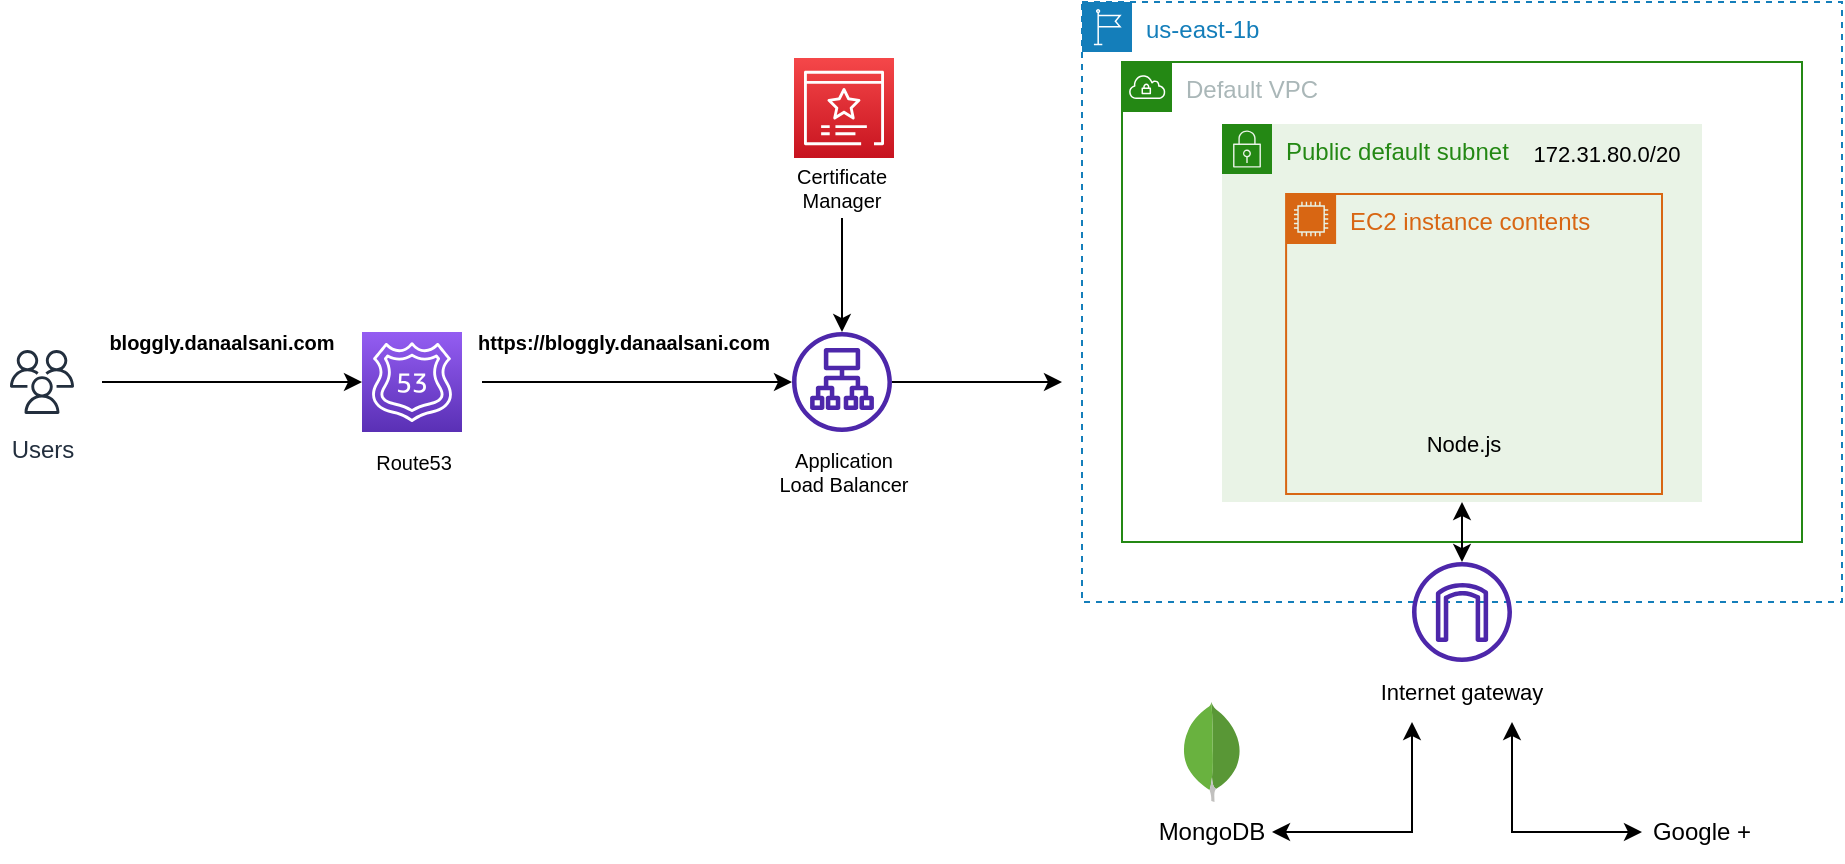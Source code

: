 <mxfile version="20.2.8" type="device"><diagram id="4G9S4yhWnFLPzJTWQ7Ob" name="Page-1"><mxGraphModel dx="1888" dy="481" grid="1" gridSize="10" guides="1" tooltips="1" connect="1" arrows="1" fold="1" page="1" pageScale="1" pageWidth="850" pageHeight="1100" math="0" shadow="0"><root><mxCell id="0"/><mxCell id="1" parent="0"/><mxCell id="R6smcRGstrfQBXa_-DsX-1" value="Users" style="sketch=0;outlineConnect=0;fontColor=#232F3E;gradientColor=none;strokeColor=#232F3E;fillColor=#ffffff;dashed=0;verticalLabelPosition=bottom;verticalAlign=top;align=center;html=1;fontSize=12;fontStyle=0;aspect=fixed;shape=mxgraph.aws4.resourceIcon;resIcon=mxgraph.aws4.users;" parent="1" vertex="1"><mxGeometry x="-120" y="200" width="40" height="40" as="geometry"/></mxCell><mxCell id="R6smcRGstrfQBXa_-DsX-2" value="&lt;b&gt;&lt;font style=&quot;font-size: 10px;&quot;&gt;https://bloggly.danaalsani.com&lt;/font&gt;&lt;/b&gt;" style="text;html=1;strokeColor=none;fillColor=none;align=center;verticalAlign=middle;whiteSpace=wrap;rounded=0;" parent="1" vertex="1"><mxGeometry x="121" y="190" width="140" height="20" as="geometry"/></mxCell><mxCell id="R6smcRGstrfQBXa_-DsX-3" value="" style="endArrow=classic;html=1;rounded=0;fontSize=10;" parent="1" target="R6smcRGstrfQBXa_-DsX-4" edge="1"><mxGeometry width="50" height="50" relative="1" as="geometry"><mxPoint x="120" y="220" as="sourcePoint"/><mxPoint x="250" y="230" as="targetPoint"/></mxGeometry></mxCell><mxCell id="R6smcRGstrfQBXa_-DsX-4" value="" style="sketch=0;outlineConnect=0;fontColor=#232F3E;gradientColor=none;fillColor=#4D27AA;strokeColor=none;dashed=0;verticalLabelPosition=bottom;verticalAlign=top;align=center;html=1;fontSize=12;fontStyle=0;aspect=fixed;pointerEvents=1;shape=mxgraph.aws4.application_load_balancer;" parent="1" vertex="1"><mxGeometry x="275" y="195" width="50" height="50" as="geometry"/></mxCell><mxCell id="R6smcRGstrfQBXa_-DsX-5" value="Application&lt;br&gt;Load Balancer" style="text;html=1;strokeColor=none;fillColor=none;align=center;verticalAlign=middle;whiteSpace=wrap;rounded=0;fontSize=10;" parent="1" vertex="1"><mxGeometry x="266" y="250" width="70" height="30" as="geometry"/></mxCell><mxCell id="R6smcRGstrfQBXa_-DsX-6" value="" style="sketch=0;points=[[0,0,0],[0.25,0,0],[0.5,0,0],[0.75,0,0],[1,0,0],[0,1,0],[0.25,1,0],[0.5,1,0],[0.75,1,0],[1,1,0],[0,0.25,0],[0,0.5,0],[0,0.75,0],[1,0.25,0],[1,0.5,0],[1,0.75,0]];outlineConnect=0;fontColor=#232F3E;gradientColor=#F54749;gradientDirection=north;fillColor=#C7131F;strokeColor=#ffffff;dashed=0;verticalLabelPosition=bottom;verticalAlign=top;align=center;html=1;fontSize=12;fontStyle=0;aspect=fixed;shape=mxgraph.aws4.resourceIcon;resIcon=mxgraph.aws4.certificate_manager_3;" parent="1" vertex="1"><mxGeometry x="276" y="58" width="50" height="50" as="geometry"/></mxCell><mxCell id="R6smcRGstrfQBXa_-DsX-7" value="Certificate Manager" style="text;html=1;strokeColor=none;fillColor=none;align=center;verticalAlign=middle;whiteSpace=wrap;rounded=0;fontSize=10;" parent="1" vertex="1"><mxGeometry x="270" y="108" width="60" height="30" as="geometry"/></mxCell><mxCell id="R6smcRGstrfQBXa_-DsX-8" value="" style="endArrow=classic;html=1;rounded=0;fontSize=10;exitX=0.5;exitY=1;exitDx=0;exitDy=0;" parent="1" source="R6smcRGstrfQBXa_-DsX-7" target="R6smcRGstrfQBXa_-DsX-4" edge="1"><mxGeometry width="50" height="50" relative="1" as="geometry"><mxPoint x="380" y="190" as="sourcePoint"/><mxPoint x="430" y="140" as="targetPoint"/></mxGeometry></mxCell><mxCell id="R6smcRGstrfQBXa_-DsX-42" value="" style="shape=image;html=1;verticalAlign=top;verticalLabelPosition=bottom;labelBackgroundColor=#ffffff;imageAspect=0;aspect=fixed;image=https://cdn3.iconfinder.com/data/icons/picons-social/57/80-google-plus-128.png" parent="1" vertex="1"><mxGeometry x="700" y="380" width="55" height="55" as="geometry"/></mxCell><mxCell id="R6smcRGstrfQBXa_-DsX-43" value="Google +" style="text;html=1;strokeColor=none;fillColor=none;align=center;verticalAlign=middle;whiteSpace=wrap;rounded=0;" parent="1" vertex="1"><mxGeometry x="700" y="430" width="60" height="30" as="geometry"/></mxCell><mxCell id="R6smcRGstrfQBXa_-DsX-44" value="" style="dashed=0;outlineConnect=0;html=1;align=center;labelPosition=center;verticalLabelPosition=bottom;verticalAlign=top;shape=mxgraph.weblogos.mongodb" parent="1" vertex="1"><mxGeometry x="470" y="380" width="30" height="50" as="geometry"/></mxCell><mxCell id="R6smcRGstrfQBXa_-DsX-45" value="MongoDB" style="text;html=1;strokeColor=none;fillColor=none;align=center;verticalAlign=middle;whiteSpace=wrap;rounded=0;" parent="1" vertex="1"><mxGeometry x="455" y="430" width="60" height="30" as="geometry"/></mxCell><mxCell id="R6smcRGstrfQBXa_-DsX-46" value="Default VPC" style="points=[[0,0],[0.25,0],[0.5,0],[0.75,0],[1,0],[1,0.25],[1,0.5],[1,0.75],[1,1],[0.75,1],[0.5,1],[0.25,1],[0,1],[0,0.75],[0,0.5],[0,0.25]];outlineConnect=0;gradientColor=none;html=1;whiteSpace=wrap;fontSize=12;fontStyle=0;container=1;pointerEvents=0;collapsible=0;recursiveResize=0;shape=mxgraph.aws4.group;grIcon=mxgraph.aws4.group_vpc;strokeColor=#248814;fillColor=none;verticalAlign=top;align=left;spacingLeft=30;fontColor=#AAB7B8;dashed=0;" parent="1" vertex="1"><mxGeometry x="440" y="60" width="340" height="240" as="geometry"/></mxCell><mxCell id="R6smcRGstrfQBXa_-DsX-47" value="us-east-1b" style="points=[[0,0],[0.25,0],[0.5,0],[0.75,0],[1,0],[1,0.25],[1,0.5],[1,0.75],[1,1],[0.75,1],[0.5,1],[0.25,1],[0,1],[0,0.75],[0,0.5],[0,0.25]];outlineConnect=0;gradientColor=none;html=1;whiteSpace=wrap;fontSize=12;fontStyle=0;container=1;pointerEvents=0;collapsible=0;recursiveResize=0;shape=mxgraph.aws4.group;grIcon=mxgraph.aws4.group_region;strokeColor=#147EBA;fillColor=none;verticalAlign=top;align=left;spacingLeft=30;fontColor=#147EBA;dashed=1;" parent="1" vertex="1"><mxGeometry x="420" y="30" width="380" height="300" as="geometry"/></mxCell><mxCell id="R6smcRGstrfQBXa_-DsX-48" value="Public default subnet" style="points=[[0,0],[0.25,0],[0.5,0],[0.75,0],[1,0],[1,0.25],[1,0.5],[1,0.75],[1,1],[0.75,1],[0.5,1],[0.25,1],[0,1],[0,0.75],[0,0.5],[0,0.25]];outlineConnect=0;gradientColor=none;html=1;whiteSpace=wrap;fontSize=12;fontStyle=0;container=1;pointerEvents=0;collapsible=0;recursiveResize=0;shape=mxgraph.aws4.group;grIcon=mxgraph.aws4.group_security_group;grStroke=0;strokeColor=#248814;fillColor=#E9F3E6;verticalAlign=top;align=left;spacingLeft=30;fontColor=#248814;dashed=0;" parent="R6smcRGstrfQBXa_-DsX-47" vertex="1"><mxGeometry x="70" y="61" width="240" height="189" as="geometry"/></mxCell><mxCell id="R6smcRGstrfQBXa_-DsX-49" value="EC2 instance contents" style="points=[[0,0],[0.25,0],[0.5,0],[0.75,0],[1,0],[1,0.25],[1,0.5],[1,0.75],[1,1],[0.75,1],[0.5,1],[0.25,1],[0,1],[0,0.75],[0,0.5],[0,0.25]];outlineConnect=0;gradientColor=none;html=1;whiteSpace=wrap;fontSize=12;fontStyle=0;container=1;pointerEvents=0;collapsible=0;recursiveResize=0;shape=mxgraph.aws4.group;grIcon=mxgraph.aws4.group_ec2_instance_contents;strokeColor=#D86613;fillColor=none;verticalAlign=top;align=left;spacingLeft=30;fontColor=#D86613;dashed=0;" parent="R6smcRGstrfQBXa_-DsX-48" vertex="1"><mxGeometry x="32.05" y="35" width="187.95" height="150" as="geometry"/></mxCell><mxCell id="R6smcRGstrfQBXa_-DsX-50" value="" style="shape=image;html=1;verticalAlign=top;verticalLabelPosition=bottom;labelBackgroundColor=#ffffff;imageAspect=0;aspect=fixed;image=https://cdn0.iconfinder.com/data/icons/long-shadow-web-icons/512/nodejs-128.png" parent="R6smcRGstrfQBXa_-DsX-49" vertex="1"><mxGeometry x="53.97" y="40" width="70" height="70" as="geometry"/></mxCell><mxCell id="R6smcRGstrfQBXa_-DsX-51" value="Node.js" style="text;html=1;strokeColor=none;fillColor=none;align=center;verticalAlign=middle;whiteSpace=wrap;rounded=0;fontSize=11;" parent="R6smcRGstrfQBXa_-DsX-49" vertex="1"><mxGeometry x="58.97" y="110" width="60" height="30" as="geometry"/></mxCell><mxCell id="R6smcRGstrfQBXa_-DsX-52" value="172.31.80.0/20" style="text;html=1;strokeColor=none;fillColor=none;align=center;verticalAlign=middle;whiteSpace=wrap;rounded=0;fontSize=11;" parent="R6smcRGstrfQBXa_-DsX-47" vertex="1"><mxGeometry x="230" y="61" width="65" height="30" as="geometry"/></mxCell><mxCell id="R6smcRGstrfQBXa_-DsX-53" value="&lt;font style=&quot;font-size: 11px;&quot;&gt;Internet gateway&lt;/font&gt;" style="text;html=1;strokeColor=none;fillColor=none;align=center;verticalAlign=middle;whiteSpace=wrap;rounded=0;fontSize=11;" parent="1" vertex="1"><mxGeometry x="560" y="360" width="100" height="30" as="geometry"/></mxCell><mxCell id="R6smcRGstrfQBXa_-DsX-54" value="" style="sketch=0;outlineConnect=0;fontColor=#232F3E;gradientColor=none;fillColor=#4D27AA;strokeColor=none;dashed=0;verticalLabelPosition=bottom;verticalAlign=top;align=center;html=1;fontSize=12;fontStyle=0;aspect=fixed;pointerEvents=1;shape=mxgraph.aws4.internet_gateway;" parent="1" vertex="1"><mxGeometry x="585" y="310" width="50" height="50" as="geometry"/></mxCell><mxCell id="R6smcRGstrfQBXa_-DsX-55" value="" style="endArrow=classic;startArrow=classic;html=1;rounded=0;fontSize=11;" parent="1" source="R6smcRGstrfQBXa_-DsX-54" target="R6smcRGstrfQBXa_-DsX-48" edge="1"><mxGeometry width="50" height="50" relative="1" as="geometry"><mxPoint x="410" y="290" as="sourcePoint"/><mxPoint x="460" y="240" as="targetPoint"/></mxGeometry></mxCell><mxCell id="R6smcRGstrfQBXa_-DsX-58" value="" style="endArrow=classic;html=1;rounded=0;fontSize=10;" parent="1" source="R6smcRGstrfQBXa_-DsX-4" edge="1"><mxGeometry width="50" height="50" relative="1" as="geometry"><mxPoint x="290" y="300" as="sourcePoint"/><mxPoint x="410" y="220" as="targetPoint"/></mxGeometry></mxCell><mxCell id="mx7w1PnuwgWtWxqCl1EB-2" value="" style="endArrow=classic;startArrow=classic;html=1;rounded=0;entryX=0.25;entryY=1;entryDx=0;entryDy=0;exitX=1;exitY=0.5;exitDx=0;exitDy=0;" edge="1" parent="1" source="R6smcRGstrfQBXa_-DsX-45" target="R6smcRGstrfQBXa_-DsX-53"><mxGeometry width="50" height="50" relative="1" as="geometry"><mxPoint x="570" y="460" as="sourcePoint"/><mxPoint x="620" y="410" as="targetPoint"/><Array as="points"><mxPoint x="585" y="445"/></Array></mxGeometry></mxCell><mxCell id="mx7w1PnuwgWtWxqCl1EB-5" value="" style="endArrow=classic;startArrow=classic;html=1;rounded=0;entryX=0.75;entryY=1;entryDx=0;entryDy=0;" edge="1" parent="1" target="R6smcRGstrfQBXa_-DsX-53"><mxGeometry width="50" height="50" relative="1" as="geometry"><mxPoint x="700" y="445" as="sourcePoint"/><mxPoint x="660" y="435" as="targetPoint"/><Array as="points"><mxPoint x="635" y="445"/></Array></mxGeometry></mxCell><mxCell id="mx7w1PnuwgWtWxqCl1EB-6" value="" style="sketch=0;points=[[0,0,0],[0.25,0,0],[0.5,0,0],[0.75,0,0],[1,0,0],[0,1,0],[0.25,1,0],[0.5,1,0],[0.75,1,0],[1,1,0],[0,0.25,0],[0,0.5,0],[0,0.75,0],[1,0.25,0],[1,0.5,0],[1,0.75,0]];outlineConnect=0;fontColor=#232F3E;gradientColor=#945DF2;gradientDirection=north;fillColor=#5A30B5;strokeColor=#ffffff;dashed=0;verticalLabelPosition=bottom;verticalAlign=top;align=center;html=1;fontSize=12;fontStyle=0;aspect=fixed;shape=mxgraph.aws4.resourceIcon;resIcon=mxgraph.aws4.route_53;" vertex="1" parent="1"><mxGeometry x="60" y="195" width="50" height="50" as="geometry"/></mxCell><mxCell id="mx7w1PnuwgWtWxqCl1EB-7" value="&lt;b&gt;&lt;font style=&quot;font-size: 10px;&quot;&gt;bloggly.danaalsani.com&lt;/font&gt;&lt;/b&gt;" style="text;html=1;strokeColor=none;fillColor=none;align=center;verticalAlign=middle;whiteSpace=wrap;rounded=0;" vertex="1" parent="1"><mxGeometry x="-80" y="192.5" width="140" height="15" as="geometry"/></mxCell><mxCell id="mx7w1PnuwgWtWxqCl1EB-8" value="" style="endArrow=classic;html=1;rounded=0;entryX=0;entryY=0.5;entryDx=0;entryDy=0;entryPerimeter=0;" edge="1" parent="1" target="mx7w1PnuwgWtWxqCl1EB-6"><mxGeometry width="50" height="50" relative="1" as="geometry"><mxPoint x="-70" y="220" as="sourcePoint"/><mxPoint x="10" y="220" as="targetPoint"/></mxGeometry></mxCell><mxCell id="mx7w1PnuwgWtWxqCl1EB-9" value="Route53" style="text;html=1;strokeColor=none;fillColor=none;align=center;verticalAlign=middle;whiteSpace=wrap;rounded=0;fontSize=10;" vertex="1" parent="1"><mxGeometry x="51" y="245" width="70" height="30" as="geometry"/></mxCell></root></mxGraphModel></diagram></mxfile>